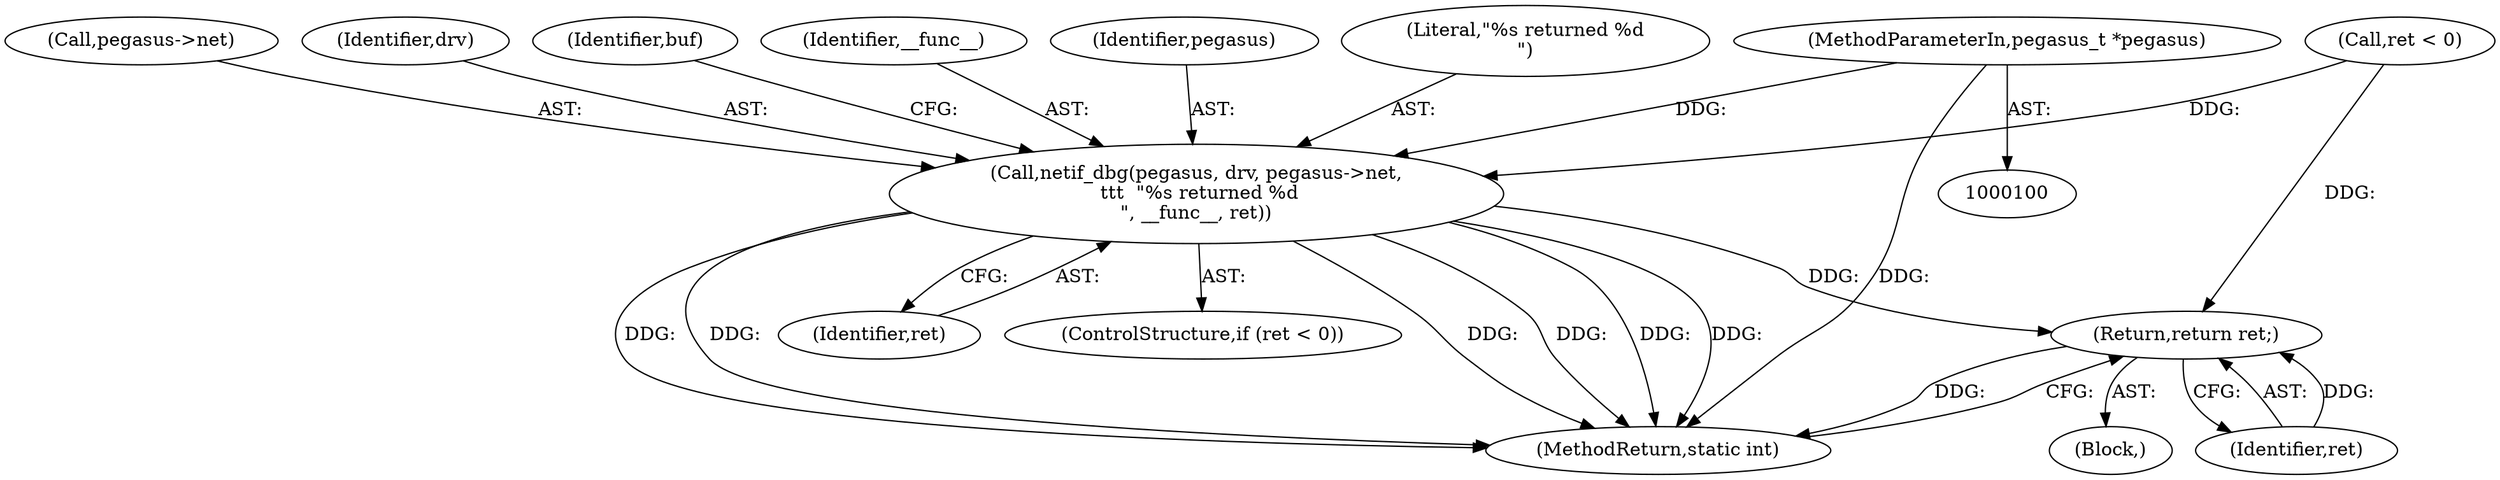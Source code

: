 digraph "0_linux_5593523f968bc86d42a035c6df47d5e0979b5ace_0@pointer" {
"1000101" [label="(MethodParameterIn,pegasus_t *pegasus)"];
"1000142" [label="(Call,netif_dbg(pegasus, drv, pegasus->net,\n \t\t\t  \"%s returned %d\n\", __func__, ret))"];
"1000153" [label="(Return,return ret;)"];
"1000104" [label="(Block,)"];
"1000150" [label="(Identifier,ret)"];
"1000148" [label="(Literal,\"%s returned %d\n\")"];
"1000139" [label="(Call,ret < 0)"];
"1000145" [label="(Call,pegasus->net)"];
"1000144" [label="(Identifier,drv)"];
"1000142" [label="(Call,netif_dbg(pegasus, drv, pegasus->net,\n \t\t\t  \"%s returned %d\n\", __func__, ret))"];
"1000101" [label="(MethodParameterIn,pegasus_t *pegasus)"];
"1000152" [label="(Identifier,buf)"];
"1000149" [label="(Identifier,__func__)"];
"1000138" [label="(ControlStructure,if (ret < 0))"];
"1000143" [label="(Identifier,pegasus)"];
"1000153" [label="(Return,return ret;)"];
"1000155" [label="(MethodReturn,static int)"];
"1000154" [label="(Identifier,ret)"];
"1000101" -> "1000100"  [label="AST: "];
"1000101" -> "1000155"  [label="DDG: "];
"1000101" -> "1000142"  [label="DDG: "];
"1000142" -> "1000138"  [label="AST: "];
"1000142" -> "1000150"  [label="CFG: "];
"1000143" -> "1000142"  [label="AST: "];
"1000144" -> "1000142"  [label="AST: "];
"1000145" -> "1000142"  [label="AST: "];
"1000148" -> "1000142"  [label="AST: "];
"1000149" -> "1000142"  [label="AST: "];
"1000150" -> "1000142"  [label="AST: "];
"1000152" -> "1000142"  [label="CFG: "];
"1000142" -> "1000155"  [label="DDG: "];
"1000142" -> "1000155"  [label="DDG: "];
"1000142" -> "1000155"  [label="DDG: "];
"1000142" -> "1000155"  [label="DDG: "];
"1000142" -> "1000155"  [label="DDG: "];
"1000142" -> "1000155"  [label="DDG: "];
"1000139" -> "1000142"  [label="DDG: "];
"1000142" -> "1000153"  [label="DDG: "];
"1000153" -> "1000104"  [label="AST: "];
"1000153" -> "1000154"  [label="CFG: "];
"1000154" -> "1000153"  [label="AST: "];
"1000155" -> "1000153"  [label="CFG: "];
"1000153" -> "1000155"  [label="DDG: "];
"1000154" -> "1000153"  [label="DDG: "];
"1000139" -> "1000153"  [label="DDG: "];
}
